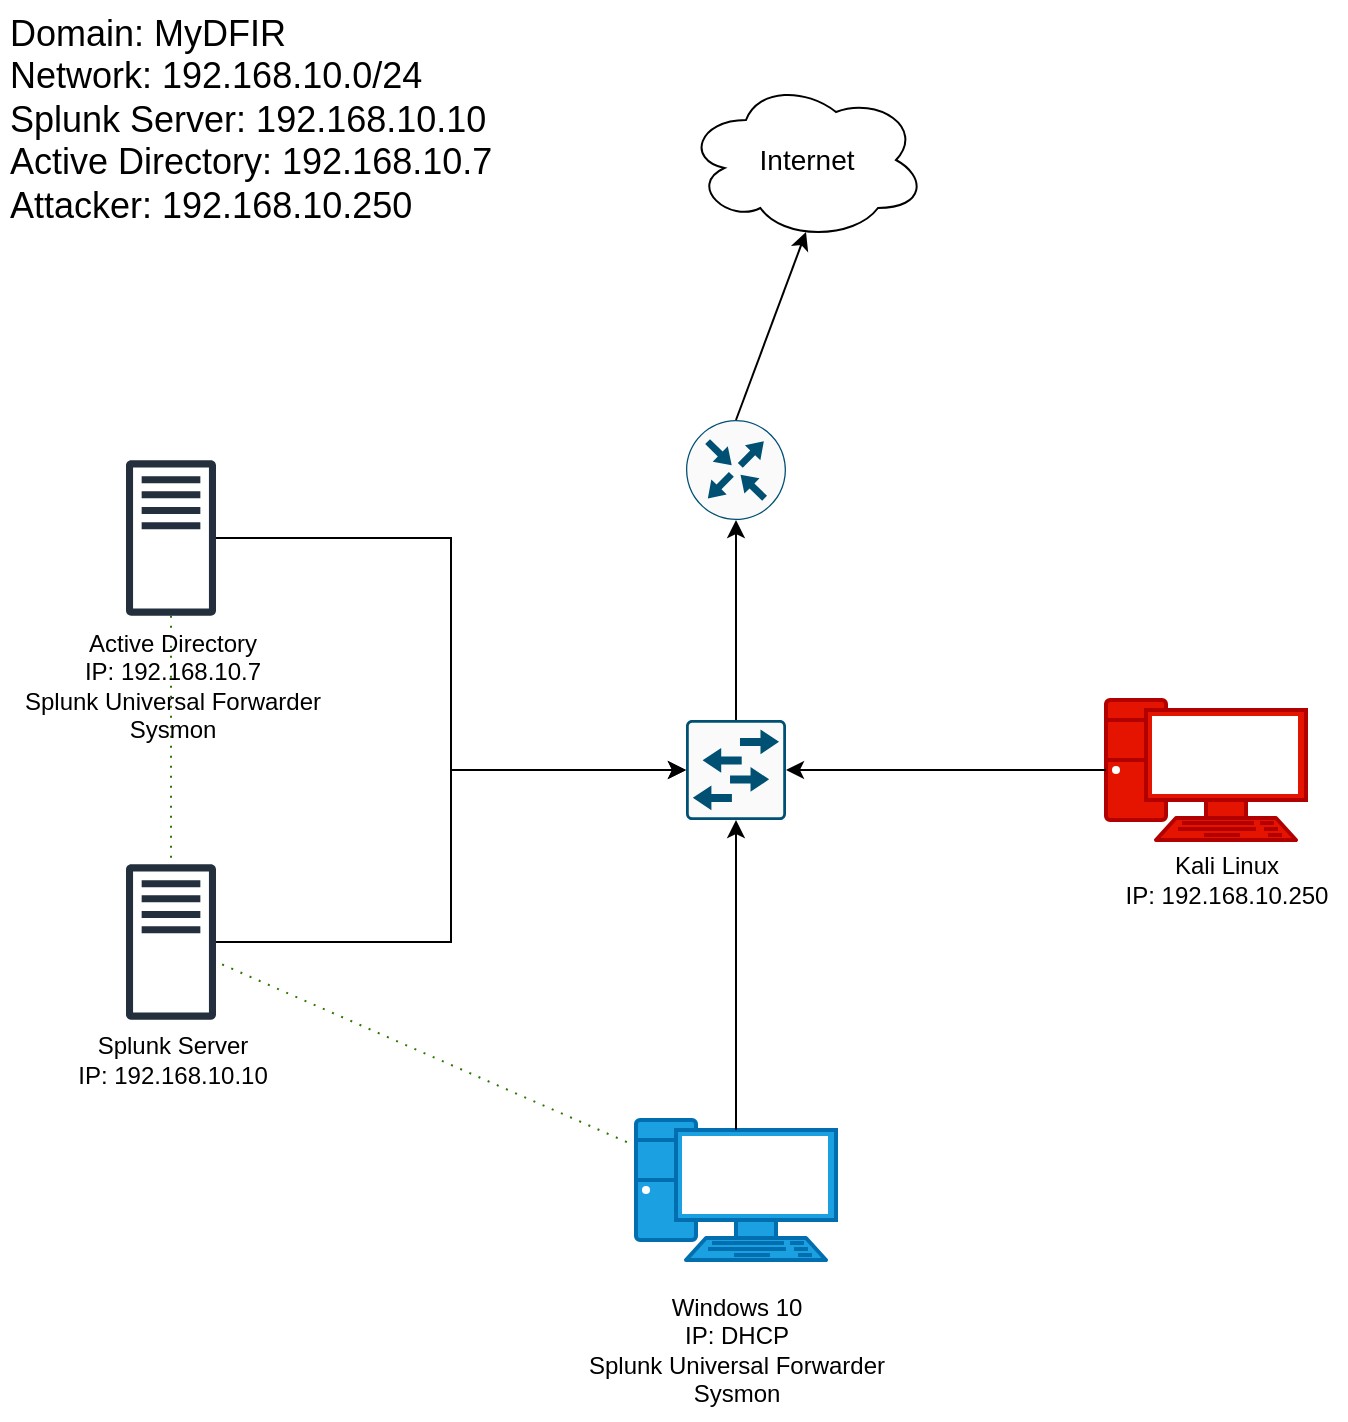 <mxfile version="26.0.11">
  <diagram name="Page-1" id="NRz_4mfH-vS3rp3JnSEa">
    <mxGraphModel dx="2074" dy="1144" grid="1" gridSize="10" guides="1" tooltips="1" connect="1" arrows="1" fold="1" page="1" pageScale="1" pageWidth="850" pageHeight="1100" math="0" shadow="0">
      <root>
        <mxCell id="0" />
        <mxCell id="1" parent="0" />
        <mxCell id="Vm38wPho1VlH9DjtHU5n-22" style="rounded=0;orthogonalLoop=1;jettySize=auto;html=1;dashed=1;dashPattern=1 4;fillColor=#60a917;strokeColor=#2D7600;endArrow=none;startFill=0;" edge="1" parent="1" source="Vm38wPho1VlH9DjtHU5n-1" target="Vm38wPho1VlH9DjtHU5n-2">
          <mxGeometry relative="1" as="geometry" />
        </mxCell>
        <mxCell id="Vm38wPho1VlH9DjtHU5n-1" value="" style="sketch=0;outlineConnect=0;fontColor=#232F3E;gradientColor=none;fillColor=#232F3D;strokeColor=none;dashed=0;verticalLabelPosition=bottom;verticalAlign=top;align=center;html=1;fontSize=12;fontStyle=0;aspect=fixed;pointerEvents=1;shape=mxgraph.aws4.traditional_server;" vertex="1" parent="1">
          <mxGeometry x="120" y="360" width="45" height="78" as="geometry" />
        </mxCell>
        <mxCell id="Vm38wPho1VlH9DjtHU5n-2" value="" style="sketch=0;outlineConnect=0;fontColor=#232F3E;gradientColor=none;fillColor=#232F3D;strokeColor=none;dashed=0;verticalLabelPosition=bottom;verticalAlign=top;align=center;html=1;fontSize=12;fontStyle=0;aspect=fixed;pointerEvents=1;shape=mxgraph.aws4.traditional_server;" vertex="1" parent="1">
          <mxGeometry x="120" y="562" width="45" height="78" as="geometry" />
        </mxCell>
        <mxCell id="Vm38wPho1VlH9DjtHU5n-23" style="rounded=0;orthogonalLoop=1;jettySize=auto;html=1;dashed=1;dashPattern=1 4;fillColor=#60a917;strokeColor=#2D7600;endArrow=none;startFill=0;" edge="1" parent="1" source="Vm38wPho1VlH9DjtHU5n-3" target="Vm38wPho1VlH9DjtHU5n-2">
          <mxGeometry relative="1" as="geometry" />
        </mxCell>
        <mxCell id="Vm38wPho1VlH9DjtHU5n-3" value="" style="verticalAlign=top;verticalLabelPosition=bottom;labelPosition=center;align=center;html=1;outlineConnect=0;fillColor=#1ba1e2;strokeColor=#006EAF;gradientDirection=north;strokeWidth=2;shape=mxgraph.networks.pc;fontColor=#ffffff;" vertex="1" parent="1">
          <mxGeometry x="375" y="690" width="100" height="70" as="geometry" />
        </mxCell>
        <mxCell id="Vm38wPho1VlH9DjtHU5n-4" value="" style="verticalAlign=top;verticalLabelPosition=bottom;labelPosition=center;align=center;html=1;outlineConnect=0;fillColor=#e51400;strokeColor=#B20000;gradientDirection=north;strokeWidth=2;shape=mxgraph.networks.pc;fontColor=#ffffff;" vertex="1" parent="1">
          <mxGeometry x="610" y="480" width="100" height="70" as="geometry" />
        </mxCell>
        <mxCell id="Vm38wPho1VlH9DjtHU5n-5" value="" style="ellipse;shape=cloud;whiteSpace=wrap;html=1;" vertex="1" parent="1">
          <mxGeometry x="400" y="170" width="120" height="80" as="geometry" />
        </mxCell>
        <mxCell id="Vm38wPho1VlH9DjtHU5n-6" value="" style="sketch=0;points=[[0.015,0.015,0],[0.985,0.015,0],[0.985,0.985,0],[0.015,0.985,0],[0.25,0,0],[0.5,0,0],[0.75,0,0],[1,0.25,0],[1,0.5,0],[1,0.75,0],[0.75,1,0],[0.5,1,0],[0.25,1,0],[0,0.75,0],[0,0.5,0],[0,0.25,0]];verticalLabelPosition=bottom;html=1;verticalAlign=top;aspect=fixed;align=center;pointerEvents=1;shape=mxgraph.cisco19.rect;prIcon=workgroup_switch;fillColor=#FAFAFA;strokeColor=#005073;" vertex="1" parent="1">
          <mxGeometry x="400" y="490" width="50" height="50" as="geometry" />
        </mxCell>
        <mxCell id="Vm38wPho1VlH9DjtHU5n-7" value="" style="sketch=0;points=[[0.5,0,0],[1,0.5,0],[0.5,1,0],[0,0.5,0],[0.145,0.145,0],[0.856,0.145,0],[0.855,0.856,0],[0.145,0.855,0]];verticalLabelPosition=bottom;html=1;verticalAlign=top;aspect=fixed;align=center;pointerEvents=1;shape=mxgraph.cisco19.rect;prIcon=router;fillColor=#FAFAFA;strokeColor=#005073;" vertex="1" parent="1">
          <mxGeometry x="400" y="340" width="50" height="50" as="geometry" />
        </mxCell>
        <mxCell id="Vm38wPho1VlH9DjtHU5n-8" style="edgeStyle=orthogonalEdgeStyle;rounded=0;orthogonalLoop=1;jettySize=auto;html=1;exitX=0;exitY=0.5;exitDx=0;exitDy=0;exitPerimeter=0;entryX=1;entryY=0.5;entryDx=0;entryDy=0;entryPerimeter=0;" edge="1" parent="1" source="Vm38wPho1VlH9DjtHU5n-4" target="Vm38wPho1VlH9DjtHU5n-6">
          <mxGeometry relative="1" as="geometry" />
        </mxCell>
        <mxCell id="Vm38wPho1VlH9DjtHU5n-10" style="edgeStyle=orthogonalEdgeStyle;rounded=0;orthogonalLoop=1;jettySize=auto;html=1;entryX=0;entryY=0.5;entryDx=0;entryDy=0;entryPerimeter=0;" edge="1" parent="1" source="Vm38wPho1VlH9DjtHU5n-1" target="Vm38wPho1VlH9DjtHU5n-6">
          <mxGeometry relative="1" as="geometry" />
        </mxCell>
        <mxCell id="Vm38wPho1VlH9DjtHU5n-11" style="edgeStyle=orthogonalEdgeStyle;rounded=0;orthogonalLoop=1;jettySize=auto;html=1;entryX=0;entryY=0.5;entryDx=0;entryDy=0;entryPerimeter=0;" edge="1" parent="1" source="Vm38wPho1VlH9DjtHU5n-2" target="Vm38wPho1VlH9DjtHU5n-6">
          <mxGeometry relative="1" as="geometry" />
        </mxCell>
        <mxCell id="Vm38wPho1VlH9DjtHU5n-12" style="rounded=0;orthogonalLoop=1;jettySize=auto;html=1;exitX=0.5;exitY=0;exitDx=0;exitDy=0;exitPerimeter=0;entryX=0.5;entryY=0.95;entryDx=0;entryDy=0;entryPerimeter=0;" edge="1" parent="1" source="Vm38wPho1VlH9DjtHU5n-7" target="Vm38wPho1VlH9DjtHU5n-5">
          <mxGeometry relative="1" as="geometry" />
        </mxCell>
        <mxCell id="Vm38wPho1VlH9DjtHU5n-13" style="edgeStyle=orthogonalEdgeStyle;rounded=0;orthogonalLoop=1;jettySize=auto;html=1;exitX=0.5;exitY=0;exitDx=0;exitDy=0;exitPerimeter=0;entryX=0.5;entryY=1;entryDx=0;entryDy=0;entryPerimeter=0;" edge="1" parent="1" source="Vm38wPho1VlH9DjtHU5n-6" target="Vm38wPho1VlH9DjtHU5n-7">
          <mxGeometry relative="1" as="geometry" />
        </mxCell>
        <mxCell id="Vm38wPho1VlH9DjtHU5n-14" value="&lt;font style=&quot;font-size: 14px;&quot;&gt;Internet&lt;/font&gt;" style="text;html=1;align=center;verticalAlign=middle;resizable=0;points=[];autosize=1;strokeColor=none;fillColor=none;" vertex="1" parent="1">
          <mxGeometry x="425" y="195" width="70" height="30" as="geometry" />
        </mxCell>
        <mxCell id="Vm38wPho1VlH9DjtHU5n-15" value="&lt;font style=&quot;font-size: 18px;&quot;&gt;Domain: MyDFIR&lt;/font&gt;&lt;div&gt;&lt;font style=&quot;font-size: 18px;&quot;&gt;Network: 192.168.10.0/24&lt;/font&gt;&lt;/div&gt;&lt;div&gt;&lt;font style=&quot;font-size: 18px;&quot;&gt;Splunk Server: 192.168.10.10&lt;/font&gt;&lt;/div&gt;&lt;div&gt;&lt;font style=&quot;font-size: 18px;&quot;&gt;Active Directory: 192.168.10.7&lt;/font&gt;&lt;/div&gt;&lt;div&gt;&lt;font style=&quot;font-size: 18px;&quot;&gt;Attacker: 192.168.10.250&lt;/font&gt;&lt;/div&gt;" style="text;html=1;align=left;verticalAlign=middle;resizable=0;points=[];autosize=1;strokeColor=none;fillColor=none;" vertex="1" parent="1">
          <mxGeometry x="60" y="130" width="260" height="120" as="geometry" />
        </mxCell>
        <mxCell id="Vm38wPho1VlH9DjtHU5n-16" value="Active Directory&lt;div&gt;IP: 192.168.10.7&lt;/div&gt;&lt;div&gt;Splunk Universal Forwarder&lt;/div&gt;&lt;div&gt;Sysmon&lt;/div&gt;" style="text;html=1;align=center;verticalAlign=middle;resizable=0;points=[];autosize=1;strokeColor=none;fillColor=none;" vertex="1" parent="1">
          <mxGeometry x="57.5" y="438" width="170" height="70" as="geometry" />
        </mxCell>
        <mxCell id="Vm38wPho1VlH9DjtHU5n-17" value="Splunk Server&lt;div&gt;IP: 192.168.10.10&lt;/div&gt;" style="text;html=1;align=center;verticalAlign=middle;resizable=0;points=[];autosize=1;strokeColor=none;fillColor=none;" vertex="1" parent="1">
          <mxGeometry x="82.5" y="640" width="120" height="40" as="geometry" />
        </mxCell>
        <mxCell id="Vm38wPho1VlH9DjtHU5n-18" value="Windows 10&lt;div&gt;IP: DHCP&lt;/div&gt;&lt;div&gt;Splunk Universal Forwarder&lt;/div&gt;&lt;div&gt;Sysmon&lt;/div&gt;" style="text;html=1;align=center;verticalAlign=middle;resizable=0;points=[];autosize=1;strokeColor=none;fillColor=none;" vertex="1" parent="1">
          <mxGeometry x="340" y="770" width="170" height="70" as="geometry" />
        </mxCell>
        <mxCell id="Vm38wPho1VlH9DjtHU5n-19" value="Kali Linux&lt;div&gt;IP: 192.168.10.250&lt;/div&gt;" style="text;html=1;align=center;verticalAlign=middle;resizable=0;points=[];autosize=1;strokeColor=none;fillColor=none;" vertex="1" parent="1">
          <mxGeometry x="610" y="550" width="120" height="40" as="geometry" />
        </mxCell>
        <mxCell id="Vm38wPho1VlH9DjtHU5n-21" style="edgeStyle=orthogonalEdgeStyle;rounded=0;orthogonalLoop=1;jettySize=auto;html=1;exitX=0.5;exitY=0.07;exitDx=0;exitDy=0;exitPerimeter=0;entryX=0.5;entryY=1;entryDx=0;entryDy=0;entryPerimeter=0;" edge="1" parent="1" source="Vm38wPho1VlH9DjtHU5n-3" target="Vm38wPho1VlH9DjtHU5n-6">
          <mxGeometry relative="1" as="geometry" />
        </mxCell>
      </root>
    </mxGraphModel>
  </diagram>
</mxfile>
